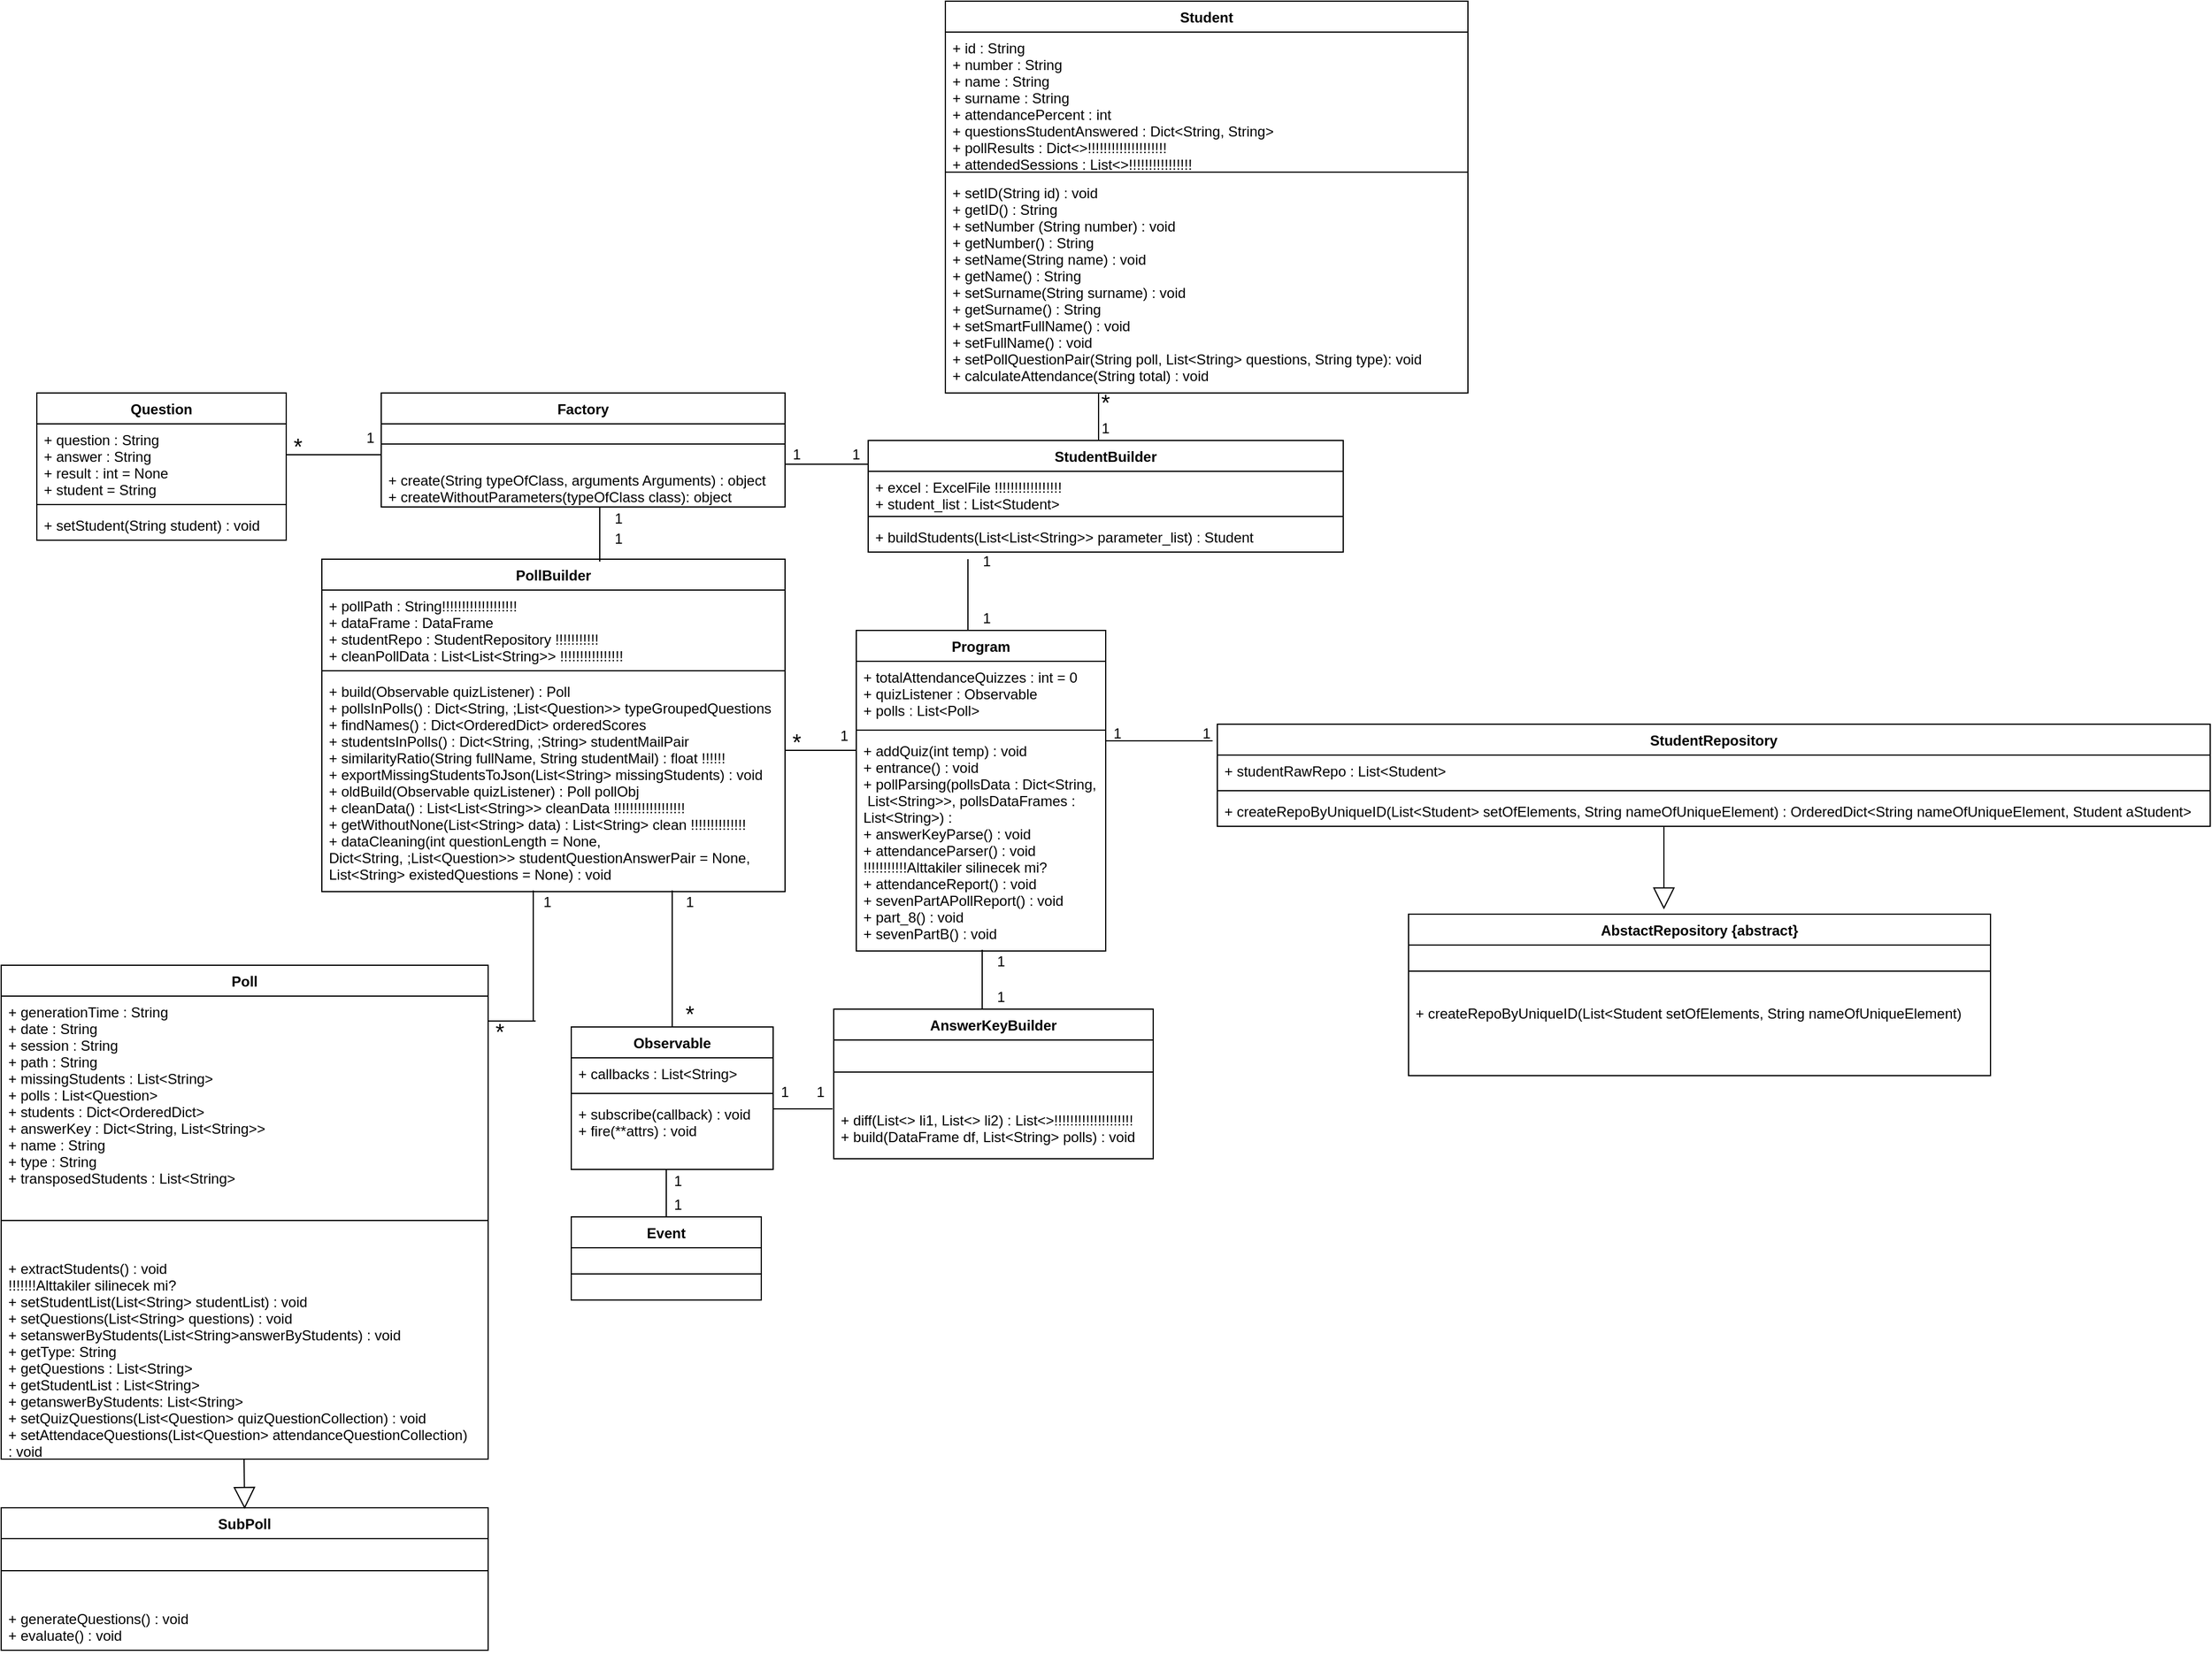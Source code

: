 <mxfile version="13.9.9" type="device"><diagram id="g1gwV1AYUA2r5EK0AkUI" name="Page-1"><mxGraphModel dx="2749" dy="1897" grid="1" gridSize="10" guides="1" tooltips="1" connect="1" arrows="1" fold="1" page="1" pageScale="1" pageWidth="2336" pageHeight="1654" math="0" shadow="0"><root><mxCell id="0"/><mxCell id="1" parent="0"/><mxCell id="yvDuJRzr7SlwuOZJe46Z-2" value="PollBuilder" style="swimlane;fontStyle=1;align=center;verticalAlign=top;childLayout=stackLayout;horizontal=1;startSize=26;horizontalStack=0;resizeParent=1;resizeParentMax=0;resizeLast=0;collapsible=1;marginBottom=0;" parent="1" vertex="1"><mxGeometry x="-1910" y="-1090" width="390" height="280" as="geometry"/></mxCell><mxCell id="yvDuJRzr7SlwuOZJe46Z-3" value="+ pollPath : String!!!!!!!!!!!!!!!!!!!&#10;+ dataFrame : DataFrame&#10;+ studentRepo : StudentRepository !!!!!!!!!!!&#10;+ cleanPollData : List&lt;List&lt;String&gt;&gt; !!!!!!!!!!!!!!!!" style="text;strokeColor=none;fillColor=none;align=left;verticalAlign=top;spacingLeft=4;spacingRight=4;overflow=hidden;rotatable=0;points=[[0,0.5],[1,0.5]];portConstraint=eastwest;" parent="yvDuJRzr7SlwuOZJe46Z-2" vertex="1"><mxGeometry y="26" width="390" height="64" as="geometry"/></mxCell><mxCell id="yvDuJRzr7SlwuOZJe46Z-4" value="" style="line;strokeWidth=1;fillColor=none;align=left;verticalAlign=middle;spacingTop=-1;spacingLeft=3;spacingRight=3;rotatable=0;labelPosition=right;points=[];portConstraint=eastwest;" parent="yvDuJRzr7SlwuOZJe46Z-2" vertex="1"><mxGeometry y="90" width="390" height="8" as="geometry"/></mxCell><mxCell id="yvDuJRzr7SlwuOZJe46Z-5" value="+ build(Observable quizListener) : Poll &#10;+ pollsInPolls() : Dict&lt;String, ;List&lt;Question&gt;&gt; typeGroupedQuestions&#10;+ findNames() : Dict&lt;OrderedDict&gt; orderedScores&#10;+ studentsInPolls() : Dict&lt;String, ;String&gt; studentMailPair&#10;+ similarityRatio(String fullName, String studentMail) : float !!!!!!&#10;+ exportMissingStudentsToJson(List&lt;String&gt; missingStudents) : void&#10;+ oldBuild(Observable quizListener) : Poll pollObj&#10;+ cleanData() : List&lt;List&lt;String&gt;&gt; cleanData !!!!!!!!!!!!!!!!!!&#10;+ getWithoutNone(List&lt;String&gt; data) : List&lt;String&gt; clean !!!!!!!!!!!!!!&#10;+ dataCleaning(int questionLength = None, &#10;Dict&lt;String, ;List&lt;Question&gt;&gt; studentQuestionAnswerPair = None, &#10;List&lt;String&gt; existedQuestions = None) : void" style="text;strokeColor=none;fillColor=none;align=left;verticalAlign=top;spacingLeft=4;spacingRight=4;overflow=hidden;rotatable=0;points=[[0,0.5],[1,0.5]];portConstraint=eastwest;fontSize=12;" parent="yvDuJRzr7SlwuOZJe46Z-2" vertex="1"><mxGeometry y="98" width="390" height="182" as="geometry"/></mxCell><mxCell id="yvDuJRzr7SlwuOZJe46Z-10" value="StudentBuilder" style="swimlane;fontStyle=1;align=center;verticalAlign=top;childLayout=stackLayout;horizontal=1;startSize=26;horizontalStack=0;resizeParent=1;resizeParentMax=0;resizeLast=0;collapsible=1;marginBottom=0;" parent="1" vertex="1"><mxGeometry x="-1450" y="-1190" width="400" height="94" as="geometry"/></mxCell><mxCell id="yvDuJRzr7SlwuOZJe46Z-11" value="+ excel : ExcelFile !!!!!!!!!!!!!!!!!&#10;+ student_list : List&lt;Student&gt;" style="text;strokeColor=none;fillColor=none;align=left;verticalAlign=top;spacingLeft=4;spacingRight=4;overflow=hidden;rotatable=0;points=[[0,0.5],[1,0.5]];portConstraint=eastwest;" parent="yvDuJRzr7SlwuOZJe46Z-10" vertex="1"><mxGeometry y="26" width="400" height="34" as="geometry"/></mxCell><mxCell id="yvDuJRzr7SlwuOZJe46Z-12" value="" style="line;strokeWidth=1;fillColor=none;align=left;verticalAlign=middle;spacingTop=-1;spacingLeft=3;spacingRight=3;rotatable=0;labelPosition=right;points=[];portConstraint=eastwest;" parent="yvDuJRzr7SlwuOZJe46Z-10" vertex="1"><mxGeometry y="60" width="400" height="8" as="geometry"/></mxCell><mxCell id="yvDuJRzr7SlwuOZJe46Z-13" value="+ buildStudents(List&lt;List&lt;String&gt;&gt; parameter_list) : Student " style="text;strokeColor=none;fillColor=none;align=left;verticalAlign=top;spacingLeft=4;spacingRight=4;overflow=hidden;rotatable=0;points=[[0,0.5],[1,0.5]];portConstraint=eastwest;" parent="yvDuJRzr7SlwuOZJe46Z-10" vertex="1"><mxGeometry y="68" width="400" height="26" as="geometry"/></mxCell><mxCell id="yvDuJRzr7SlwuOZJe46Z-14" value="Factory" style="swimlane;fontStyle=1;align=center;verticalAlign=top;childLayout=stackLayout;horizontal=1;startSize=26;horizontalStack=0;resizeParent=1;resizeParentMax=0;resizeLast=0;collapsible=1;marginBottom=0;" parent="1" vertex="1"><mxGeometry x="-1860" y="-1230" width="340" height="96" as="geometry"/></mxCell><mxCell id="yvDuJRzr7SlwuOZJe46Z-16" value="" style="line;strokeWidth=1;fillColor=none;align=left;verticalAlign=middle;spacingTop=-1;spacingLeft=3;spacingRight=3;rotatable=0;labelPosition=right;points=[];portConstraint=eastwest;" parent="yvDuJRzr7SlwuOZJe46Z-14" vertex="1"><mxGeometry y="26" width="340" height="34" as="geometry"/></mxCell><mxCell id="yvDuJRzr7SlwuOZJe46Z-17" value="+ create(String typeOfClass, arguments Arguments) : object&#10;+ createWithoutParameters(typeOfClass class): object " style="text;strokeColor=none;fillColor=none;align=left;verticalAlign=top;spacingLeft=4;spacingRight=4;overflow=hidden;rotatable=0;points=[[0,0.5],[1,0.5]];portConstraint=eastwest;" parent="yvDuJRzr7SlwuOZJe46Z-14" vertex="1"><mxGeometry y="60" width="340" height="36" as="geometry"/></mxCell><mxCell id="yvDuJRzr7SlwuOZJe46Z-27" value="Poll" style="swimlane;fontStyle=1;align=center;verticalAlign=top;childLayout=stackLayout;horizontal=1;startSize=26;horizontalStack=0;resizeParent=1;resizeParentMax=0;resizeLast=0;collapsible=1;marginBottom=0;" parent="1" vertex="1"><mxGeometry x="-2180" y="-748" width="410" height="416" as="geometry"/></mxCell><mxCell id="QIOxvsRqryT8Ykcs9kwP-5" value="+ generationTime : String&#10;+ date : String&#10;+ session : String&#10;+ path : String&#10;+ missingStudents : List&lt;String&gt;&#10;+ polls : List&lt;Question&gt;&#10;+ students : Dict&lt;OrderedDict&gt;&#10;+ answerKey : Dict&lt;String, List&lt;String&gt;&gt;&#10;+ name : String&#10;+ type : String&#10;+ transposedStudents : List&lt;String&gt;" style="text;strokeColor=none;fillColor=none;align=left;verticalAlign=top;spacingLeft=4;spacingRight=4;overflow=hidden;rotatable=0;points=[[0,0.5],[1,0.5]];portConstraint=eastwest;" vertex="1" parent="yvDuJRzr7SlwuOZJe46Z-27"><mxGeometry y="26" width="410" height="162" as="geometry"/></mxCell><mxCell id="yvDuJRzr7SlwuOZJe46Z-29" value="" style="line;strokeWidth=1;fillColor=none;align=left;verticalAlign=middle;spacingTop=-1;spacingLeft=3;spacingRight=3;rotatable=0;labelPosition=right;points=[];portConstraint=eastwest;" parent="yvDuJRzr7SlwuOZJe46Z-27" vertex="1"><mxGeometry y="188" width="410" height="54" as="geometry"/></mxCell><mxCell id="yvDuJRzr7SlwuOZJe46Z-30" value="+ extractStudents() : void&#10;!!!!!!!Alttakiler silinecek mi?&#10;+ setStudentList(List&lt;String&gt; studentList) : void&#10;+ setQuestions(List&lt;String&gt; questions) : void&#10;+ setanswerByStudents(List&lt;String&gt;answerByStudents) : void &#10;+ getType: String&#10;+ getQuestions : List&lt;String&gt;&#10;+ getStudentList : List&lt;String&gt;&#10;+ getanswerByStudents: List&lt;String&gt;&#10;+ setQuizQuestions(List&lt;Question&gt; quizQuestionCollection) : void&#10;+ setAttendaceQuestions(List&lt;Question&gt; attendanceQuestionCollection)&#10;: void" style="text;strokeColor=none;fillColor=none;align=left;verticalAlign=top;spacingLeft=4;spacingRight=4;overflow=hidden;rotatable=0;points=[[0,0.5],[1,0.5]];portConstraint=eastwest;" parent="yvDuJRzr7SlwuOZJe46Z-27" vertex="1"><mxGeometry y="242" width="410" height="174" as="geometry"/></mxCell><mxCell id="yvDuJRzr7SlwuOZJe46Z-39" value="Student" style="swimlane;fontStyle=1;align=center;verticalAlign=top;childLayout=stackLayout;horizontal=1;startSize=26;horizontalStack=0;resizeParent=1;resizeParentMax=0;resizeLast=0;collapsible=1;marginBottom=0;" parent="1" vertex="1"><mxGeometry x="-1385" y="-1560" width="440" height="330" as="geometry"/></mxCell><mxCell id="yvDuJRzr7SlwuOZJe46Z-40" value="+ id : String&#10;+ number : String&#10;+ name : String&#10;+ surname : String&#10;+ attendancePercent : int&#10;+ questionsStudentAnswered : Dict&lt;String, String&gt;&#10;+ pollResults : Dict&lt;&gt;!!!!!!!!!!!!!!!!!!!!&#10;+ attendedSessions : List&lt;&gt;!!!!!!!!!!!!!!!!" style="text;strokeColor=none;fillColor=none;align=left;verticalAlign=top;spacingLeft=4;spacingRight=4;overflow=hidden;rotatable=0;points=[[0,0.5],[1,0.5]];portConstraint=eastwest;labelBackgroundColor=none;labelBorderColor=none;" parent="yvDuJRzr7SlwuOZJe46Z-39" vertex="1"><mxGeometry y="26" width="440" height="114" as="geometry"/></mxCell><mxCell id="yvDuJRzr7SlwuOZJe46Z-41" value="" style="line;strokeWidth=1;fillColor=none;align=left;verticalAlign=middle;spacingTop=-1;spacingLeft=3;spacingRight=3;rotatable=0;labelPosition=right;points=[];portConstraint=eastwest;" parent="yvDuJRzr7SlwuOZJe46Z-39" vertex="1"><mxGeometry y="140" width="440" height="8" as="geometry"/></mxCell><mxCell id="yvDuJRzr7SlwuOZJe46Z-42" value="+ setID(String id) : void&#10;+ getID() : String&#10;+ setNumber (String number) : void&#10;+ getNumber() : String&#10;+ setName(String name) : void&#10;+ getName() : String&#10;+ setSurname(String surname) : void&#10;+ getSurname() : String&#10;+ setSmartFullName() : void&#10;+ setFullName() : void&#10;+ setPollQuestionPair(String poll, List&lt;String&gt; questions, String type): void&#10;+ calculateAttendance(String total) : void" style="text;strokeColor=none;fillColor=none;align=left;verticalAlign=top;spacingLeft=4;spacingRight=4;overflow=hidden;rotatable=0;points=[[0,0.5],[1,0.5]];portConstraint=eastwest;" parent="yvDuJRzr7SlwuOZJe46Z-39" vertex="1"><mxGeometry y="148" width="440" height="182" as="geometry"/></mxCell><mxCell id="yvDuJRzr7SlwuOZJe46Z-43" value="StudentRepository" style="swimlane;fontStyle=1;align=center;verticalAlign=top;childLayout=stackLayout;horizontal=1;startSize=26;horizontalStack=0;resizeParent=1;resizeParentMax=0;resizeLast=0;collapsible=1;marginBottom=0;" parent="1" vertex="1"><mxGeometry x="-1156" y="-951" width="836" height="86" as="geometry"/></mxCell><mxCell id="yvDuJRzr7SlwuOZJe46Z-44" value="+ studentRawRepo : List&lt;Student&gt;" style="text;strokeColor=none;fillColor=none;align=left;verticalAlign=top;spacingLeft=4;spacingRight=4;overflow=hidden;rotatable=0;points=[[0,0.5],[1,0.5]];portConstraint=eastwest;" parent="yvDuJRzr7SlwuOZJe46Z-43" vertex="1"><mxGeometry y="26" width="836" height="26" as="geometry"/></mxCell><mxCell id="yvDuJRzr7SlwuOZJe46Z-45" value="" style="line;strokeWidth=1;fillColor=none;align=left;verticalAlign=middle;spacingTop=-1;spacingLeft=3;spacingRight=3;rotatable=0;labelPosition=right;points=[];portConstraint=eastwest;" parent="yvDuJRzr7SlwuOZJe46Z-43" vertex="1"><mxGeometry y="52" width="836" height="8" as="geometry"/></mxCell><mxCell id="yvDuJRzr7SlwuOZJe46Z-46" value="+ createRepoByUniqueID(List&lt;Student&gt; setOfElements, String nameOfUniqueElement) : OrderedDict&lt;String nameOfUniqueElement, Student aStudent&gt;" style="text;strokeColor=none;fillColor=none;align=left;verticalAlign=top;spacingLeft=4;spacingRight=4;overflow=hidden;rotatable=0;points=[[0,0.5],[1,0.5]];portConstraint=eastwest;" parent="yvDuJRzr7SlwuOZJe46Z-43" vertex="1"><mxGeometry y="60" width="836" height="26" as="geometry"/></mxCell><mxCell id="yvDuJRzr7SlwuOZJe46Z-51" value="AbstactRepository {abstract}" style="swimlane;fontStyle=1;align=center;verticalAlign=top;childLayout=stackLayout;horizontal=1;startSize=26;horizontalStack=0;resizeParent=1;resizeParentMax=0;resizeLast=0;collapsible=1;marginBottom=0;" parent="1" vertex="1"><mxGeometry x="-995" y="-791" width="490" height="136" as="geometry"/></mxCell><mxCell id="yvDuJRzr7SlwuOZJe46Z-53" value="" style="line;strokeWidth=1;fillColor=none;align=left;verticalAlign=middle;spacingTop=-1;spacingLeft=3;spacingRight=3;rotatable=0;labelPosition=right;points=[];portConstraint=eastwest;" parent="yvDuJRzr7SlwuOZJe46Z-51" vertex="1"><mxGeometry y="26" width="490" height="44" as="geometry"/></mxCell><mxCell id="yvDuJRzr7SlwuOZJe46Z-54" value="+ createRepoByUniqueID(List&lt;Student setOfElements, String nameOfUniqueElement) " style="text;strokeColor=none;fillColor=none;align=left;verticalAlign=top;spacingLeft=4;spacingRight=4;overflow=hidden;rotatable=0;points=[[0,0.5],[1,0.5]];portConstraint=eastwest;" parent="yvDuJRzr7SlwuOZJe46Z-51" vertex="1"><mxGeometry y="70" width="490" height="66" as="geometry"/></mxCell><mxCell id="yvDuJRzr7SlwuOZJe46Z-59" value="" style="line;strokeWidth=1;fillColor=none;align=left;verticalAlign=middle;spacingTop=-1;spacingLeft=3;spacingRight=3;rotatable=0;labelPosition=right;points=[];portConstraint=eastwest;" parent="1" vertex="1"><mxGeometry x="-1250" y="-941" width="90" height="8" as="geometry"/></mxCell><mxCell id="yvDuJRzr7SlwuOZJe46Z-64" value="" style="endArrow=block;endSize=16;endFill=0;html=1;" parent="1" edge="1"><mxGeometry width="160" relative="1" as="geometry"><mxPoint x="-780" y="-865" as="sourcePoint"/><mxPoint x="-780" y="-795" as="targetPoint"/></mxGeometry></mxCell><mxCell id="yvDuJRzr7SlwuOZJe46Z-66" value="" style="line;strokeWidth=1;fillColor=none;align=left;verticalAlign=middle;spacingTop=-1;spacingLeft=3;spacingRight=3;rotatable=0;labelPosition=right;points=[];portConstraint=eastwest;" parent="1" vertex="1"><mxGeometry x="-1520" y="-933" width="60" height="8" as="geometry"/></mxCell><mxCell id="yvDuJRzr7SlwuOZJe46Z-67" value="" style="line;strokeWidth=1;fillColor=none;align=left;verticalAlign=middle;spacingTop=-1;spacingLeft=3;spacingRight=3;rotatable=0;labelPosition=right;points=[];portConstraint=eastwest;direction=south;" parent="1" vertex="1"><mxGeometry x="-1370" y="-1090" width="8" height="60" as="geometry"/></mxCell><mxCell id="yvDuJRzr7SlwuOZJe46Z-69" value="" style="line;strokeWidth=1;fillColor=none;align=left;verticalAlign=middle;spacingTop=-1;spacingLeft=3;spacingRight=3;rotatable=0;labelPosition=right;points=[];portConstraint=eastwest;" parent="1" vertex="1"><mxGeometry x="-1520" y="-1174" width="70" height="8" as="geometry"/></mxCell><mxCell id="yvDuJRzr7SlwuOZJe46Z-70" value="" style="line;strokeWidth=1;fillColor=none;align=left;verticalAlign=middle;spacingTop=-1;spacingLeft=3;spacingRight=3;rotatable=0;labelPosition=right;points=[];portConstraint=eastwest;direction=south;" parent="1" vertex="1"><mxGeometry x="-1680" y="-1134" width="8" height="46" as="geometry"/></mxCell><mxCell id="yvDuJRzr7SlwuOZJe46Z-71" value="" style="line;strokeWidth=1;fillColor=none;align=left;verticalAlign=middle;spacingTop=-1;spacingLeft=3;spacingRight=3;rotatable=0;labelPosition=right;points=[];portConstraint=eastwest;direction=south;" parent="1" vertex="1"><mxGeometry x="-1736" y="-811" width="8" height="110" as="geometry"/></mxCell><mxCell id="yvDuJRzr7SlwuOZJe46Z-73" value="" style="line;strokeWidth=1;fillColor=none;align=left;verticalAlign=middle;spacingTop=-1;spacingLeft=3;spacingRight=3;rotatable=0;labelPosition=right;points=[];portConstraint=eastwest;direction=south;" parent="1" vertex="1"><mxGeometry x="-1260" y="-1230" width="8" height="40" as="geometry"/></mxCell><mxCell id="yvDuJRzr7SlwuOZJe46Z-74" value="" style="line;strokeWidth=1;fillColor=none;align=left;verticalAlign=middle;spacingTop=-1;spacingLeft=3;spacingRight=3;rotatable=0;labelPosition=right;points=[];portConstraint=eastwest;" parent="1" vertex="1"><mxGeometry x="-1940" y="-1182" width="80" height="8" as="geometry"/></mxCell><mxCell id="yvDuJRzr7SlwuOZJe46Z-101" value="1" style="text;html=1;strokeColor=none;fillColor=none;align=center;verticalAlign=middle;whiteSpace=wrap;rounded=0;" parent="1" vertex="1"><mxGeometry x="-1370" y="-1098" width="40" height="20" as="geometry"/></mxCell><mxCell id="yvDuJRzr7SlwuOZJe46Z-102" value="1" style="text;html=1;strokeColor=none;fillColor=none;align=center;verticalAlign=middle;whiteSpace=wrap;rounded=0;" parent="1" vertex="1"><mxGeometry x="-1370" y="-1050" width="40" height="20" as="geometry"/></mxCell><mxCell id="yvDuJRzr7SlwuOZJe46Z-105" value="1" style="text;html=1;strokeColor=none;fillColor=none;align=center;verticalAlign=middle;whiteSpace=wrap;rounded=0;" parent="1" vertex="1"><mxGeometry x="-1260" y="-953" width="40" height="20" as="geometry"/></mxCell><mxCell id="yvDuJRzr7SlwuOZJe46Z-106" value="1" style="text;html=1;strokeColor=none;fillColor=none;align=center;verticalAlign=middle;whiteSpace=wrap;rounded=0;" parent="1" vertex="1"><mxGeometry x="-1185" y="-953" width="40" height="20" as="geometry"/></mxCell><mxCell id="yvDuJRzr7SlwuOZJe46Z-107" value="1" style="text;html=1;strokeColor=none;fillColor=none;align=center;verticalAlign=middle;whiteSpace=wrap;rounded=0;" parent="1" vertex="1"><mxGeometry x="-1490" y="-951" width="40" height="20" as="geometry"/></mxCell><mxCell id="yvDuJRzr7SlwuOZJe46Z-108" value="&lt;font style=&quot;font-size: 19px&quot;&gt;*&lt;/font&gt;" style="text;html=1;strokeColor=none;fillColor=none;align=center;verticalAlign=middle;whiteSpace=wrap;rounded=0;" parent="1" vertex="1"><mxGeometry x="-1530" y="-945" width="40" height="20" as="geometry"/></mxCell><mxCell id="yvDuJRzr7SlwuOZJe46Z-109" value="1" style="text;html=1;strokeColor=none;fillColor=none;align=center;verticalAlign=middle;whiteSpace=wrap;rounded=0;" parent="1" vertex="1"><mxGeometry x="-1480" y="-1188" width="40" height="20" as="geometry"/></mxCell><mxCell id="yvDuJRzr7SlwuOZJe46Z-110" value="1" style="text;html=1;strokeColor=none;fillColor=none;align=center;verticalAlign=middle;whiteSpace=wrap;rounded=0;" parent="1" vertex="1"><mxGeometry x="-1530" y="-1188" width="40" height="20" as="geometry"/></mxCell><mxCell id="yvDuJRzr7SlwuOZJe46Z-111" value="1" style="text;html=1;strokeColor=none;fillColor=none;align=center;verticalAlign=middle;whiteSpace=wrap;rounded=0;" parent="1" vertex="1"><mxGeometry x="-1270" y="-1210" width="40" height="20" as="geometry"/></mxCell><mxCell id="yvDuJRzr7SlwuOZJe46Z-112" value="&lt;font style=&quot;font-size: 19px&quot;&gt;*&lt;/font&gt;" style="text;html=1;strokeColor=none;fillColor=none;align=center;verticalAlign=middle;whiteSpace=wrap;rounded=0;" parent="1" vertex="1"><mxGeometry x="-1270" y="-1231" width="40" height="20" as="geometry"/></mxCell><mxCell id="yvDuJRzr7SlwuOZJe46Z-113" value="1" style="text;html=1;strokeColor=none;fillColor=none;align=center;verticalAlign=middle;whiteSpace=wrap;rounded=0;" parent="1" vertex="1"><mxGeometry x="-1889" y="-1202" width="40" height="20" as="geometry"/></mxCell><mxCell id="yvDuJRzr7SlwuOZJe46Z-114" value="&lt;font style=&quot;font-size: 19px&quot;&gt;*&lt;/font&gt;" style="text;html=1;strokeColor=none;fillColor=none;align=center;verticalAlign=middle;whiteSpace=wrap;rounded=0;" parent="1" vertex="1"><mxGeometry x="-1950" y="-1194" width="40" height="20" as="geometry"/></mxCell><mxCell id="yvDuJRzr7SlwuOZJe46Z-115" value="1" style="text;html=1;strokeColor=none;fillColor=none;align=center;verticalAlign=middle;whiteSpace=wrap;rounded=0;" parent="1" vertex="1"><mxGeometry x="-1680" y="-1117" width="40" height="20" as="geometry"/></mxCell><mxCell id="yvDuJRzr7SlwuOZJe46Z-116" value="1" style="text;html=1;strokeColor=none;fillColor=none;align=center;verticalAlign=middle;whiteSpace=wrap;rounded=0;" parent="1" vertex="1"><mxGeometry x="-1680" y="-1134" width="40" height="20" as="geometry"/></mxCell><mxCell id="yvDuJRzr7SlwuOZJe46Z-119" value="1" style="text;html=1;strokeColor=none;fillColor=none;align=center;verticalAlign=middle;whiteSpace=wrap;rounded=0;" parent="1" vertex="1"><mxGeometry x="-1740" y="-811" width="40" height="20" as="geometry"/></mxCell><mxCell id="yvDuJRzr7SlwuOZJe46Z-120" value="&lt;font style=&quot;font-size: 19px&quot;&gt;*&lt;/font&gt;" style="text;html=1;strokeColor=none;fillColor=none;align=center;verticalAlign=middle;whiteSpace=wrap;rounded=0;" parent="1" vertex="1"><mxGeometry x="-1780" y="-701" width="40" height="20" as="geometry"/></mxCell><mxCell id="yvDuJRzr7SlwuOZJe46Z-126" value="Question" style="swimlane;fontStyle=1;align=center;verticalAlign=top;childLayout=stackLayout;horizontal=1;startSize=26;horizontalStack=0;resizeParent=1;resizeParentMax=0;resizeLast=0;collapsible=1;marginBottom=0;" parent="1" vertex="1"><mxGeometry x="-2150" y="-1230" width="210" height="124" as="geometry"/></mxCell><mxCell id="yvDuJRzr7SlwuOZJe46Z-127" value="+ question : String&#10;+ answer : String&#10;+ result : int = None&#10;+ student = String" style="text;strokeColor=none;fillColor=none;align=left;verticalAlign=top;spacingLeft=4;spacingRight=4;overflow=hidden;rotatable=0;points=[[0,0.5],[1,0.5]];portConstraint=eastwest;" parent="yvDuJRzr7SlwuOZJe46Z-126" vertex="1"><mxGeometry y="26" width="210" height="64" as="geometry"/></mxCell><mxCell id="yvDuJRzr7SlwuOZJe46Z-128" value="" style="line;strokeWidth=1;fillColor=none;align=left;verticalAlign=middle;spacingTop=-1;spacingLeft=3;spacingRight=3;rotatable=0;labelPosition=right;points=[];portConstraint=eastwest;" parent="yvDuJRzr7SlwuOZJe46Z-126" vertex="1"><mxGeometry y="90" width="210" height="8" as="geometry"/></mxCell><mxCell id="yvDuJRzr7SlwuOZJe46Z-129" value="+ setStudent(String student) : void" style="text;strokeColor=none;fillColor=none;align=left;verticalAlign=top;spacingLeft=4;spacingRight=4;overflow=hidden;rotatable=0;points=[[0,0.5],[1,0.5]];portConstraint=eastwest;" parent="yvDuJRzr7SlwuOZJe46Z-126" vertex="1"><mxGeometry y="98" width="210" height="26" as="geometry"/></mxCell><mxCell id="yvDuJRzr7SlwuOZJe46Z-134" value="Observable" style="swimlane;fontStyle=1;align=center;verticalAlign=top;childLayout=stackLayout;horizontal=1;startSize=26;horizontalStack=0;resizeParent=1;resizeParentMax=0;resizeLast=0;collapsible=1;marginBottom=0;" parent="1" vertex="1"><mxGeometry x="-1700" y="-696" width="170" height="120" as="geometry"/></mxCell><mxCell id="yvDuJRzr7SlwuOZJe46Z-135" value="+ callbacks : List&lt;String&gt;" style="text;strokeColor=none;fillColor=none;align=left;verticalAlign=top;spacingLeft=4;spacingRight=4;overflow=hidden;rotatable=0;points=[[0,0.5],[1,0.5]];portConstraint=eastwest;" parent="yvDuJRzr7SlwuOZJe46Z-134" vertex="1"><mxGeometry y="26" width="170" height="26" as="geometry"/></mxCell><mxCell id="yvDuJRzr7SlwuOZJe46Z-136" value="" style="line;strokeWidth=1;fillColor=none;align=left;verticalAlign=middle;spacingTop=-1;spacingLeft=3;spacingRight=3;rotatable=0;labelPosition=right;points=[];portConstraint=eastwest;" parent="yvDuJRzr7SlwuOZJe46Z-134" vertex="1"><mxGeometry y="52" width="170" height="8" as="geometry"/></mxCell><mxCell id="yvDuJRzr7SlwuOZJe46Z-137" value="+ subscribe(callback) : void&#10;+ fire(**attrs) : void" style="text;strokeColor=none;fillColor=none;align=left;verticalAlign=top;spacingLeft=4;spacingRight=4;overflow=hidden;rotatable=0;points=[[0,0.5],[1,0.5]];portConstraint=eastwest;" parent="yvDuJRzr7SlwuOZJe46Z-134" vertex="1"><mxGeometry y="60" width="170" height="60" as="geometry"/></mxCell><mxCell id="yvDuJRzr7SlwuOZJe46Z-138" value="Event" style="swimlane;fontStyle=1;align=center;verticalAlign=top;childLayout=stackLayout;horizontal=1;startSize=26;horizontalStack=0;resizeParent=1;resizeParentMax=0;resizeLast=0;collapsible=1;marginBottom=0;" parent="1" vertex="1"><mxGeometry x="-1700" y="-536" width="160" height="70" as="geometry"/></mxCell><mxCell id="yvDuJRzr7SlwuOZJe46Z-140" value="" style="line;strokeWidth=1;fillColor=none;align=left;verticalAlign=middle;spacingTop=-1;spacingLeft=3;spacingRight=3;rotatable=0;labelPosition=right;points=[];portConstraint=eastwest;" parent="yvDuJRzr7SlwuOZJe46Z-138" vertex="1"><mxGeometry y="26" width="160" height="44" as="geometry"/></mxCell><mxCell id="yvDuJRzr7SlwuOZJe46Z-145" value="Program" style="swimlane;fontStyle=1;align=center;verticalAlign=top;childLayout=stackLayout;horizontal=1;startSize=26;horizontalStack=0;resizeParent=1;resizeParentMax=0;resizeLast=0;collapsible=1;marginBottom=0;" parent="1" vertex="1"><mxGeometry x="-1460" y="-1030" width="210" height="270" as="geometry"/></mxCell><mxCell id="yvDuJRzr7SlwuOZJe46Z-146" value="+ totalAttendanceQuizzes : int = 0&#10;+ quizListener : Observable&#10;+ polls : List&lt;Poll&gt;&#10;" style="text;strokeColor=none;fillColor=none;align=left;verticalAlign=top;spacingLeft=4;spacingRight=4;overflow=hidden;rotatable=0;points=[[0,0.5],[1,0.5]];portConstraint=eastwest;" parent="yvDuJRzr7SlwuOZJe46Z-145" vertex="1"><mxGeometry y="26" width="210" height="54" as="geometry"/></mxCell><mxCell id="yvDuJRzr7SlwuOZJe46Z-147" value="" style="line;strokeWidth=1;fillColor=none;align=left;verticalAlign=middle;spacingTop=-1;spacingLeft=3;spacingRight=3;rotatable=0;labelPosition=right;points=[];portConstraint=eastwest;" parent="yvDuJRzr7SlwuOZJe46Z-145" vertex="1"><mxGeometry y="80" width="210" height="8" as="geometry"/></mxCell><mxCell id="yvDuJRzr7SlwuOZJe46Z-148" value="+ addQuiz(int temp) : void&#10;+ entrance() : void&#10;+ pollParsing(pollsData : Dict&lt;String,&#10; List&lt;String&gt;&gt;, pollsDataFrames : &#10;List&lt;String&gt;) :&#10;+ answerKeyParse() : void&#10;+ attendanceParser() : void&#10;!!!!!!!!!!!Alttakiler silinecek mi?&#10;+ attendanceReport() : void&#10;+ sevenPartAPollReport() : void&#10;+ part_8() : void&#10;+ sevenPartB() : void" style="text;strokeColor=none;fillColor=none;align=left;verticalAlign=top;spacingLeft=4;spacingRight=4;overflow=hidden;rotatable=0;points=[[0,0.5],[1,0.5]];portConstraint=eastwest;" parent="yvDuJRzr7SlwuOZJe46Z-145" vertex="1"><mxGeometry y="88" width="210" height="182" as="geometry"/></mxCell><mxCell id="yvDuJRzr7SlwuOZJe46Z-153" value="AnswerKeyBuilder" style="swimlane;fontStyle=1;align=center;verticalAlign=top;childLayout=stackLayout;horizontal=1;startSize=26;horizontalStack=0;resizeParent=1;resizeParentMax=0;resizeLast=0;collapsible=1;marginBottom=0;" parent="1" vertex="1"><mxGeometry x="-1479" y="-711" width="269" height="126" as="geometry"/></mxCell><mxCell id="yvDuJRzr7SlwuOZJe46Z-154" value="" style="line;strokeWidth=1;fillColor=none;align=left;verticalAlign=middle;spacingTop=-1;spacingLeft=3;spacingRight=3;rotatable=0;labelPosition=right;points=[];portConstraint=eastwest;" parent="yvDuJRzr7SlwuOZJe46Z-153" vertex="1"><mxGeometry y="26" width="269" height="54" as="geometry"/></mxCell><mxCell id="yvDuJRzr7SlwuOZJe46Z-155" value="+ diff(List&lt;&gt; li1, List&lt;&gt; li2) : List&lt;&gt;!!!!!!!!!!!!!!!!!!!!&#10;+ build(DataFrame df, List&lt;String&gt; polls) : void" style="text;strokeColor=none;fillColor=none;align=left;verticalAlign=top;spacingLeft=4;spacingRight=4;overflow=hidden;rotatable=0;points=[[0,0.5],[1,0.5]];portConstraint=eastwest;" parent="yvDuJRzr7SlwuOZJe46Z-153" vertex="1"><mxGeometry y="80" width="269" height="46" as="geometry"/></mxCell><mxCell id="yvDuJRzr7SlwuOZJe46Z-156" value="" style="line;strokeWidth=1;fillColor=none;align=left;verticalAlign=middle;spacingTop=-1;spacingLeft=3;spacingRight=3;rotatable=0;labelPosition=right;points=[];portConstraint=eastwest;direction=south;" parent="1" vertex="1"><mxGeometry x="-1358" y="-761" width="8" height="50" as="geometry"/></mxCell><mxCell id="yvDuJRzr7SlwuOZJe46Z-157" value="1" style="text;html=1;strokeColor=none;fillColor=none;align=center;verticalAlign=middle;whiteSpace=wrap;rounded=0;" parent="1" vertex="1"><mxGeometry x="-1358" y="-761" width="40" height="20" as="geometry"/></mxCell><mxCell id="yvDuJRzr7SlwuOZJe46Z-158" value="1" style="text;html=1;strokeColor=none;fillColor=none;align=center;verticalAlign=middle;whiteSpace=wrap;rounded=0;" parent="1" vertex="1"><mxGeometry x="-1358" y="-731" width="40" height="20" as="geometry"/></mxCell><mxCell id="yvDuJRzr7SlwuOZJe46Z-159" value="" style="line;strokeWidth=1;fillColor=none;align=left;verticalAlign=middle;spacingTop=-1;spacingLeft=3;spacingRight=3;rotatable=0;labelPosition=right;points=[];portConstraint=eastwest;" parent="1" vertex="1"><mxGeometry x="-1770" y="-706" width="40" height="10" as="geometry"/></mxCell><mxCell id="yvDuJRzr7SlwuOZJe46Z-160" value="" style="line;strokeWidth=1;fillColor=none;align=left;verticalAlign=middle;spacingTop=-1;spacingLeft=3;spacingRight=3;rotatable=0;labelPosition=right;points=[];portConstraint=eastwest;" parent="1" vertex="1"><mxGeometry x="-1530" y="-631" width="50" height="8" as="geometry"/></mxCell><mxCell id="yvDuJRzr7SlwuOZJe46Z-161" value="" style="line;strokeWidth=1;fillColor=none;align=left;verticalAlign=middle;spacingTop=-1;spacingLeft=3;spacingRight=3;rotatable=0;labelPosition=right;points=[];portConstraint=eastwest;direction=south;" parent="1" vertex="1"><mxGeometry x="-1619" y="-811" width="8" height="115" as="geometry"/></mxCell><mxCell id="yvDuJRzr7SlwuOZJe46Z-162" value="1" style="text;html=1;strokeColor=none;fillColor=none;align=center;verticalAlign=middle;whiteSpace=wrap;rounded=0;" parent="1" vertex="1"><mxGeometry x="-1620" y="-811" width="40" height="20" as="geometry"/></mxCell><mxCell id="yvDuJRzr7SlwuOZJe46Z-163" value="&lt;font style=&quot;font-size: 19px&quot;&gt;*&lt;/font&gt;" style="text;html=1;strokeColor=none;fillColor=none;align=center;verticalAlign=middle;whiteSpace=wrap;rounded=0;" parent="1" vertex="1"><mxGeometry x="-1620" y="-716" width="40" height="20" as="geometry"/></mxCell><mxCell id="yvDuJRzr7SlwuOZJe46Z-164" value="1" style="text;html=1;strokeColor=none;fillColor=none;align=center;verticalAlign=middle;whiteSpace=wrap;rounded=0;" parent="1" vertex="1"><mxGeometry x="-1540" y="-651" width="40" height="20" as="geometry"/></mxCell><mxCell id="yvDuJRzr7SlwuOZJe46Z-165" value="1" style="text;html=1;strokeColor=none;fillColor=none;align=center;verticalAlign=middle;whiteSpace=wrap;rounded=0;" parent="1" vertex="1"><mxGeometry x="-1510" y="-651" width="40" height="20" as="geometry"/></mxCell><mxCell id="yvDuJRzr7SlwuOZJe46Z-166" value="" style="line;strokeWidth=1;fillColor=none;align=left;verticalAlign=middle;spacingTop=-1;spacingLeft=3;spacingRight=3;rotatable=0;labelPosition=right;points=[];portConstraint=eastwest;direction=south;" parent="1" vertex="1"><mxGeometry x="-1624" y="-576" width="8" height="40" as="geometry"/></mxCell><mxCell id="yvDuJRzr7SlwuOZJe46Z-167" value="1" style="text;html=1;strokeColor=none;fillColor=none;align=center;verticalAlign=middle;whiteSpace=wrap;rounded=0;" parent="1" vertex="1"><mxGeometry x="-1630" y="-576" width="40" height="20" as="geometry"/></mxCell><mxCell id="yvDuJRzr7SlwuOZJe46Z-168" value="1" style="text;html=1;strokeColor=none;fillColor=none;align=center;verticalAlign=middle;whiteSpace=wrap;rounded=0;" parent="1" vertex="1"><mxGeometry x="-1630" y="-556" width="40" height="20" as="geometry"/></mxCell><mxCell id="QIOxvsRqryT8Ykcs9kwP-6" value="SubPoll" style="swimlane;fontStyle=1;align=center;verticalAlign=top;childLayout=stackLayout;horizontal=1;startSize=26;horizontalStack=0;resizeParent=1;resizeParentMax=0;resizeLast=0;collapsible=1;marginBottom=0;" vertex="1" parent="1"><mxGeometry x="-2180" y="-291" width="410" height="120" as="geometry"/></mxCell><mxCell id="QIOxvsRqryT8Ykcs9kwP-8" value="" style="line;strokeWidth=1;fillColor=none;align=left;verticalAlign=middle;spacingTop=-1;spacingLeft=3;spacingRight=3;rotatable=0;labelPosition=right;points=[];portConstraint=eastwest;" vertex="1" parent="QIOxvsRqryT8Ykcs9kwP-6"><mxGeometry y="26" width="410" height="54" as="geometry"/></mxCell><mxCell id="QIOxvsRqryT8Ykcs9kwP-9" value="+ generateQuestions() : void&#10;+ evaluate() : void" style="text;strokeColor=none;fillColor=none;align=left;verticalAlign=top;spacingLeft=4;spacingRight=4;overflow=hidden;rotatable=0;points=[[0,0.5],[1,0.5]];portConstraint=eastwest;" vertex="1" parent="QIOxvsRqryT8Ykcs9kwP-6"><mxGeometry y="80" width="410" height="40" as="geometry"/></mxCell><mxCell id="QIOxvsRqryT8Ykcs9kwP-10" value="" style="endArrow=block;endSize=16;endFill=0;html=1;" edge="1" parent="1"><mxGeometry width="160" relative="1" as="geometry"><mxPoint x="-1975.5" y="-332" as="sourcePoint"/><mxPoint x="-1975" y="-290" as="targetPoint"/></mxGeometry></mxCell></root></mxGraphModel></diagram></mxfile>